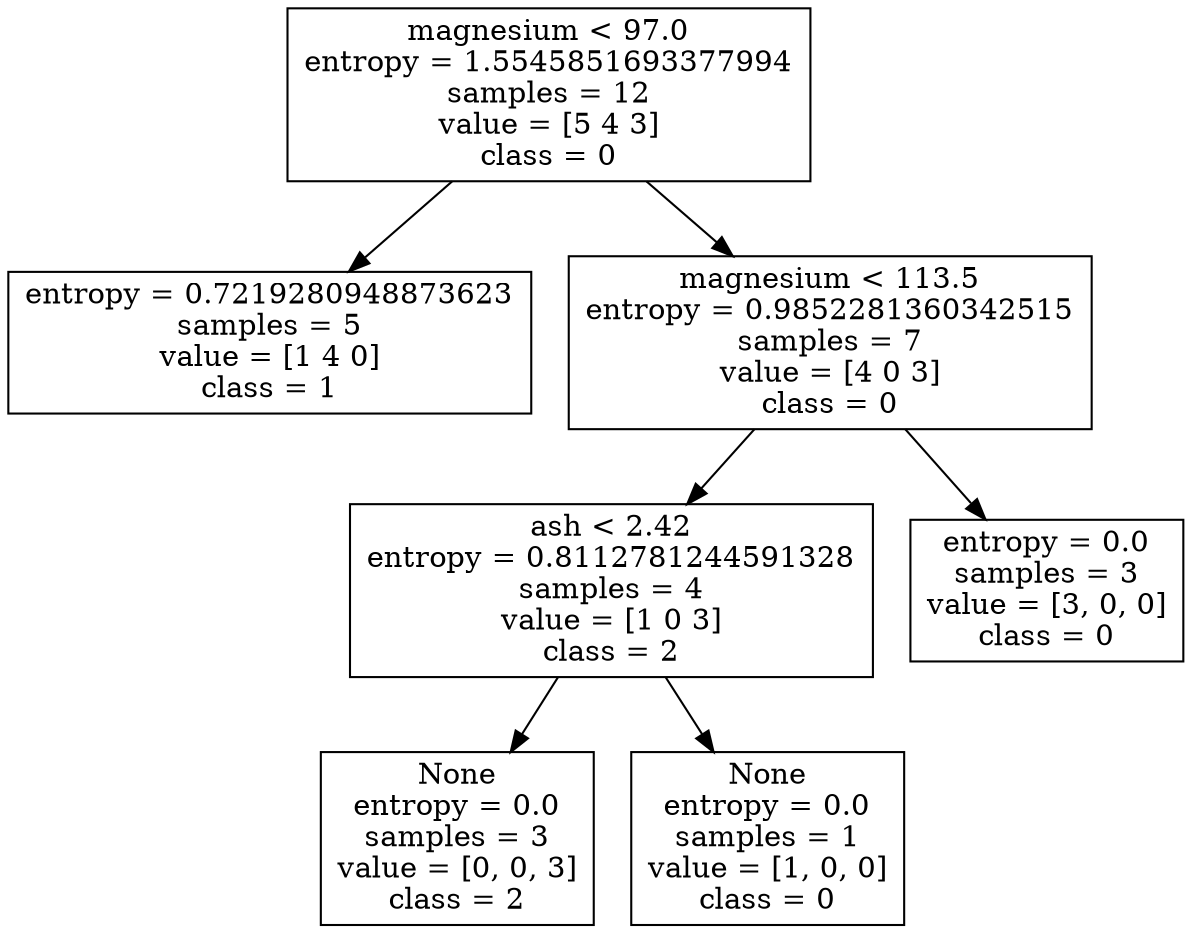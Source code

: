 digraph Tree {
node [shape=box] ;0[label="magnesium < 97.0\nentropy = 1.5545851693377994\nsamples = 12\nvalue = [5 4 3]\nclass = 0"] ;
1[label="entropy = 0.7219280948873623\nsamples = 5\nvalue = [1 4 0]\nclass = 1"] ;
0 -> 1 ;

2[label="magnesium < 113.5\nentropy = 0.9852281360342515\nsamples = 7\nvalue = [4 0 3]\nclass = 0"] ;
0 -> 2 ;

3[label="ash < 2.42\nentropy = 0.8112781244591328\nsamples = 4\nvalue = [1 0 3]\nclass = 2"] ;
2 -> 3 ;

4[label="None\nentropy = 0.0\nsamples = 3\nvalue = [0, 0, 3]\nclass = 2"] ;
3 -> 4 ;

5[label="None\nentropy = 0.0\nsamples = 1\nvalue = [1, 0, 0]\nclass = 0"] ;
3 -> 5 ;

6[label="entropy = 0.0\nsamples = 3\nvalue = [3, 0, 0]\nclass = 0"] ;
2 -> 6 ;

}
